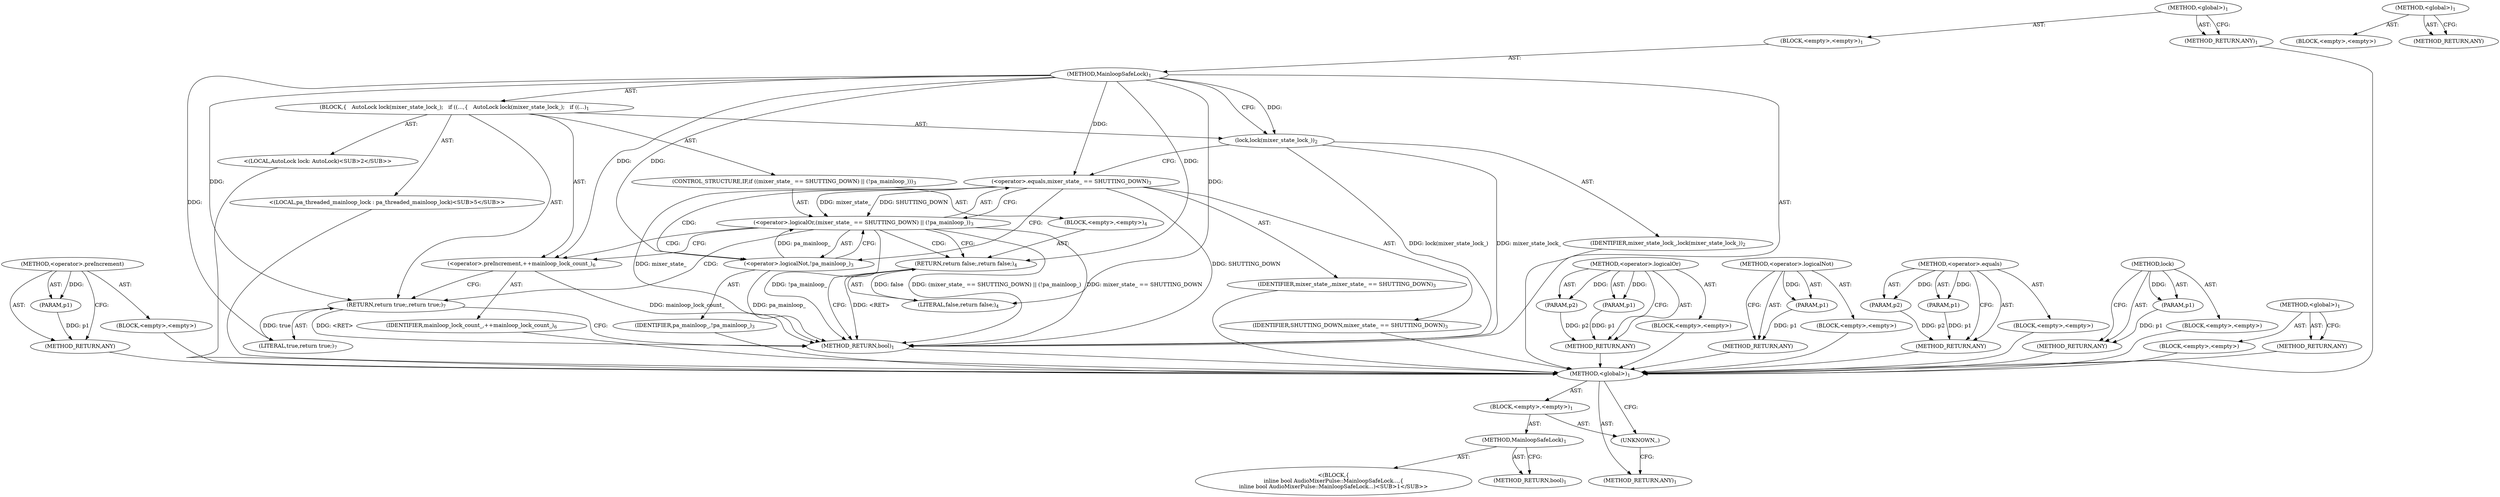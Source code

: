 digraph "&lt;global&gt;" {
vulnerable_67 [label=<(METHOD,&lt;operator&gt;.preIncrement)>];
vulnerable_68 [label=<(PARAM,p1)>];
vulnerable_69 [label=<(BLOCK,&lt;empty&gt;,&lt;empty&gt;)>];
vulnerable_70 [label=<(METHOD_RETURN,ANY)>];
vulnerable_6 [label=<(METHOD,&lt;global&gt;)<SUB>1</SUB>>];
vulnerable_7 [label=<(BLOCK,&lt;empty&gt;,&lt;empty&gt;)<SUB>1</SUB>>];
vulnerable_8 [label=<(METHOD,MainloopSafeLock)<SUB>1</SUB>>];
vulnerable_9 [label=<(BLOCK,{
   AutoLock lock(mixer_state_lock_);
   if ((...,{
   AutoLock lock(mixer_state_lock_);
   if ((...)<SUB>1</SUB>>];
vulnerable_10 [label="<(LOCAL,AutoLock lock: AutoLock)<SUB>2</SUB>>"];
vulnerable_11 [label=<(lock,lock(mixer_state_lock_))<SUB>2</SUB>>];
vulnerable_12 [label=<(IDENTIFIER,mixer_state_lock_,lock(mixer_state_lock_))<SUB>2</SUB>>];
vulnerable_13 [label=<(CONTROL_STRUCTURE,IF,if ((mixer_state_ == SHUTTING_DOWN) || (!pa_mainloop_)))<SUB>3</SUB>>];
vulnerable_14 [label=<(&lt;operator&gt;.logicalOr,(mixer_state_ == SHUTTING_DOWN) || (!pa_mainloop_))<SUB>3</SUB>>];
vulnerable_15 [label=<(&lt;operator&gt;.equals,mixer_state_ == SHUTTING_DOWN)<SUB>3</SUB>>];
vulnerable_16 [label=<(IDENTIFIER,mixer_state_,mixer_state_ == SHUTTING_DOWN)<SUB>3</SUB>>];
vulnerable_17 [label=<(IDENTIFIER,SHUTTING_DOWN,mixer_state_ == SHUTTING_DOWN)<SUB>3</SUB>>];
vulnerable_18 [label=<(&lt;operator&gt;.logicalNot,!pa_mainloop_)<SUB>3</SUB>>];
vulnerable_19 [label=<(IDENTIFIER,pa_mainloop_,!pa_mainloop_)<SUB>3</SUB>>];
vulnerable_20 [label=<(BLOCK,&lt;empty&gt;,&lt;empty&gt;)<SUB>4</SUB>>];
vulnerable_21 [label=<(RETURN,return false;,return false;)<SUB>4</SUB>>];
vulnerable_22 [label=<(LITERAL,false,return false;)<SUB>4</SUB>>];
vulnerable_23 [label="<(LOCAL,pa_threaded_mainloop_lock : pa_threaded_mainloop_lock)<SUB>5</SUB>>"];
vulnerable_24 [label=<(&lt;operator&gt;.preIncrement,++mainloop_lock_count_)<SUB>6</SUB>>];
vulnerable_25 [label=<(IDENTIFIER,mainloop_lock_count_,++mainloop_lock_count_)<SUB>6</SUB>>];
vulnerable_26 [label=<(RETURN,return true;,return true;)<SUB>7</SUB>>];
vulnerable_27 [label=<(LITERAL,true,return true;)<SUB>7</SUB>>];
vulnerable_28 [label=<(METHOD_RETURN,bool)<SUB>1</SUB>>];
vulnerable_30 [label=<(METHOD_RETURN,ANY)<SUB>1</SUB>>];
vulnerable_53 [label=<(METHOD,&lt;operator&gt;.logicalOr)>];
vulnerable_54 [label=<(PARAM,p1)>];
vulnerable_55 [label=<(PARAM,p2)>];
vulnerable_56 [label=<(BLOCK,&lt;empty&gt;,&lt;empty&gt;)>];
vulnerable_57 [label=<(METHOD_RETURN,ANY)>];
vulnerable_63 [label=<(METHOD,&lt;operator&gt;.logicalNot)>];
vulnerable_64 [label=<(PARAM,p1)>];
vulnerable_65 [label=<(BLOCK,&lt;empty&gt;,&lt;empty&gt;)>];
vulnerable_66 [label=<(METHOD_RETURN,ANY)>];
vulnerable_58 [label=<(METHOD,&lt;operator&gt;.equals)>];
vulnerable_59 [label=<(PARAM,p1)>];
vulnerable_60 [label=<(PARAM,p2)>];
vulnerable_61 [label=<(BLOCK,&lt;empty&gt;,&lt;empty&gt;)>];
vulnerable_62 [label=<(METHOD_RETURN,ANY)>];
vulnerable_49 [label=<(METHOD,lock)>];
vulnerable_50 [label=<(PARAM,p1)>];
vulnerable_51 [label=<(BLOCK,&lt;empty&gt;,&lt;empty&gt;)>];
vulnerable_52 [label=<(METHOD_RETURN,ANY)>];
vulnerable_43 [label=<(METHOD,&lt;global&gt;)<SUB>1</SUB>>];
vulnerable_44 [label=<(BLOCK,&lt;empty&gt;,&lt;empty&gt;)>];
vulnerable_45 [label=<(METHOD_RETURN,ANY)>];
fixed_6 [label=<(METHOD,&lt;global&gt;)<SUB>1</SUB>>];
fixed_7 [label=<(BLOCK,&lt;empty&gt;,&lt;empty&gt;)<SUB>1</SUB>>];
fixed_8 [label=<(METHOD,MainloopSafeLock)<SUB>1</SUB>>];
fixed_9 [label="<(BLOCK,{
inline bool AudioMixerPulse::MainloopSafeLock...,{
inline bool AudioMixerPulse::MainloopSafeLock...)<SUB>1</SUB>>"];
fixed_10 [label=<(METHOD_RETURN,bool)<SUB>1</SUB>>];
fixed_12 [label=<(UNKNOWN,,)>];
fixed_13 [label=<(METHOD_RETURN,ANY)<SUB>1</SUB>>];
fixed_22 [label=<(METHOD,&lt;global&gt;)<SUB>1</SUB>>];
fixed_23 [label=<(BLOCK,&lt;empty&gt;,&lt;empty&gt;)>];
fixed_24 [label=<(METHOD_RETURN,ANY)>];
vulnerable_67 -> vulnerable_68  [key=0, label="AST: "];
vulnerable_67 -> vulnerable_68  [key=1, label="DDG: "];
vulnerable_67 -> vulnerable_69  [key=0, label="AST: "];
vulnerable_67 -> vulnerable_70  [key=0, label="AST: "];
vulnerable_67 -> vulnerable_70  [key=1, label="CFG: "];
vulnerable_68 -> vulnerable_70  [key=0, label="DDG: p1"];
vulnerable_69 -> fixed_6  [key=0];
vulnerable_70 -> fixed_6  [key=0];
vulnerable_6 -> vulnerable_7  [key=0, label="AST: "];
vulnerable_6 -> vulnerable_30  [key=0, label="AST: "];
vulnerable_6 -> vulnerable_30  [key=1, label="CFG: "];
vulnerable_7 -> vulnerable_8  [key=0, label="AST: "];
vulnerable_8 -> vulnerable_9  [key=0, label="AST: "];
vulnerable_8 -> vulnerable_28  [key=0, label="AST: "];
vulnerable_8 -> vulnerable_11  [key=0, label="CFG: "];
vulnerable_8 -> vulnerable_11  [key=1, label="DDG: "];
vulnerable_8 -> vulnerable_26  [key=0, label="DDG: "];
vulnerable_8 -> vulnerable_24  [key=0, label="DDG: "];
vulnerable_8 -> vulnerable_27  [key=0, label="DDG: "];
vulnerable_8 -> vulnerable_21  [key=0, label="DDG: "];
vulnerable_8 -> vulnerable_15  [key=0, label="DDG: "];
vulnerable_8 -> vulnerable_18  [key=0, label="DDG: "];
vulnerable_8 -> vulnerable_22  [key=0, label="DDG: "];
vulnerable_9 -> vulnerable_10  [key=0, label="AST: "];
vulnerable_9 -> vulnerable_11  [key=0, label="AST: "];
vulnerable_9 -> vulnerable_13  [key=0, label="AST: "];
vulnerable_9 -> vulnerable_23  [key=0, label="AST: "];
vulnerable_9 -> vulnerable_24  [key=0, label="AST: "];
vulnerable_9 -> vulnerable_26  [key=0, label="AST: "];
vulnerable_10 -> fixed_6  [key=0];
vulnerable_11 -> vulnerable_12  [key=0, label="AST: "];
vulnerable_11 -> vulnerable_15  [key=0, label="CFG: "];
vulnerable_11 -> vulnerable_28  [key=0, label="DDG: lock(mixer_state_lock_)"];
vulnerable_11 -> vulnerable_28  [key=1, label="DDG: mixer_state_lock_"];
vulnerable_12 -> fixed_6  [key=0];
vulnerable_13 -> vulnerable_14  [key=0, label="AST: "];
vulnerable_13 -> vulnerable_20  [key=0, label="AST: "];
vulnerable_14 -> vulnerable_15  [key=0, label="AST: "];
vulnerable_14 -> vulnerable_18  [key=0, label="AST: "];
vulnerable_14 -> vulnerable_21  [key=0, label="CFG: "];
vulnerable_14 -> vulnerable_21  [key=1, label="CDG: "];
vulnerable_14 -> vulnerable_24  [key=0, label="CFG: "];
vulnerable_14 -> vulnerable_24  [key=1, label="CDG: "];
vulnerable_14 -> vulnerable_28  [key=0, label="DDG: mixer_state_ == SHUTTING_DOWN"];
vulnerable_14 -> vulnerable_28  [key=1, label="DDG: !pa_mainloop_"];
vulnerable_14 -> vulnerable_28  [key=2, label="DDG: (mixer_state_ == SHUTTING_DOWN) || (!pa_mainloop_)"];
vulnerable_14 -> vulnerable_26  [key=0, label="CDG: "];
vulnerable_15 -> vulnerable_16  [key=0, label="AST: "];
vulnerable_15 -> vulnerable_17  [key=0, label="AST: "];
vulnerable_15 -> vulnerable_14  [key=0, label="CFG: "];
vulnerable_15 -> vulnerable_14  [key=1, label="DDG: mixer_state_"];
vulnerable_15 -> vulnerable_14  [key=2, label="DDG: SHUTTING_DOWN"];
vulnerable_15 -> vulnerable_18  [key=0, label="CFG: "];
vulnerable_15 -> vulnerable_18  [key=1, label="CDG: "];
vulnerable_15 -> vulnerable_28  [key=0, label="DDG: mixer_state_"];
vulnerable_15 -> vulnerable_28  [key=1, label="DDG: SHUTTING_DOWN"];
vulnerable_16 -> fixed_6  [key=0];
vulnerable_17 -> fixed_6  [key=0];
vulnerable_18 -> vulnerable_19  [key=0, label="AST: "];
vulnerable_18 -> vulnerable_14  [key=0, label="CFG: "];
vulnerable_18 -> vulnerable_14  [key=1, label="DDG: pa_mainloop_"];
vulnerable_18 -> vulnerable_28  [key=0, label="DDG: pa_mainloop_"];
vulnerable_19 -> fixed_6  [key=0];
vulnerable_20 -> vulnerable_21  [key=0, label="AST: "];
vulnerable_21 -> vulnerable_22  [key=0, label="AST: "];
vulnerable_21 -> vulnerable_28  [key=0, label="CFG: "];
vulnerable_21 -> vulnerable_28  [key=1, label="DDG: &lt;RET&gt;"];
vulnerable_22 -> vulnerable_21  [key=0, label="DDG: false"];
vulnerable_23 -> fixed_6  [key=0];
vulnerable_24 -> vulnerable_25  [key=0, label="AST: "];
vulnerable_24 -> vulnerable_26  [key=0, label="CFG: "];
vulnerable_24 -> vulnerable_28  [key=0, label="DDG: mainloop_lock_count_"];
vulnerable_25 -> fixed_6  [key=0];
vulnerable_26 -> vulnerable_27  [key=0, label="AST: "];
vulnerable_26 -> vulnerable_28  [key=0, label="CFG: "];
vulnerable_26 -> vulnerable_28  [key=1, label="DDG: &lt;RET&gt;"];
vulnerable_27 -> vulnerable_26  [key=0, label="DDG: true"];
vulnerable_28 -> fixed_6  [key=0];
vulnerable_30 -> fixed_6  [key=0];
vulnerable_53 -> vulnerable_54  [key=0, label="AST: "];
vulnerable_53 -> vulnerable_54  [key=1, label="DDG: "];
vulnerable_53 -> vulnerable_56  [key=0, label="AST: "];
vulnerable_53 -> vulnerable_55  [key=0, label="AST: "];
vulnerable_53 -> vulnerable_55  [key=1, label="DDG: "];
vulnerable_53 -> vulnerable_57  [key=0, label="AST: "];
vulnerable_53 -> vulnerable_57  [key=1, label="CFG: "];
vulnerable_54 -> vulnerable_57  [key=0, label="DDG: p1"];
vulnerable_55 -> vulnerable_57  [key=0, label="DDG: p2"];
vulnerable_56 -> fixed_6  [key=0];
vulnerable_57 -> fixed_6  [key=0];
vulnerable_63 -> vulnerable_64  [key=0, label="AST: "];
vulnerable_63 -> vulnerable_64  [key=1, label="DDG: "];
vulnerable_63 -> vulnerable_65  [key=0, label="AST: "];
vulnerable_63 -> vulnerable_66  [key=0, label="AST: "];
vulnerable_63 -> vulnerable_66  [key=1, label="CFG: "];
vulnerable_64 -> vulnerable_66  [key=0, label="DDG: p1"];
vulnerable_65 -> fixed_6  [key=0];
vulnerable_66 -> fixed_6  [key=0];
vulnerable_58 -> vulnerable_59  [key=0, label="AST: "];
vulnerable_58 -> vulnerable_59  [key=1, label="DDG: "];
vulnerable_58 -> vulnerable_61  [key=0, label="AST: "];
vulnerable_58 -> vulnerable_60  [key=0, label="AST: "];
vulnerable_58 -> vulnerable_60  [key=1, label="DDG: "];
vulnerable_58 -> vulnerable_62  [key=0, label="AST: "];
vulnerable_58 -> vulnerable_62  [key=1, label="CFG: "];
vulnerable_59 -> vulnerable_62  [key=0, label="DDG: p1"];
vulnerable_60 -> vulnerable_62  [key=0, label="DDG: p2"];
vulnerable_61 -> fixed_6  [key=0];
vulnerable_62 -> fixed_6  [key=0];
vulnerable_49 -> vulnerable_50  [key=0, label="AST: "];
vulnerable_49 -> vulnerable_50  [key=1, label="DDG: "];
vulnerable_49 -> vulnerable_51  [key=0, label="AST: "];
vulnerable_49 -> vulnerable_52  [key=0, label="AST: "];
vulnerable_49 -> vulnerable_52  [key=1, label="CFG: "];
vulnerable_50 -> vulnerable_52  [key=0, label="DDG: p1"];
vulnerable_51 -> fixed_6  [key=0];
vulnerable_52 -> fixed_6  [key=0];
vulnerable_43 -> vulnerable_44  [key=0, label="AST: "];
vulnerable_43 -> vulnerable_45  [key=0, label="AST: "];
vulnerable_43 -> vulnerable_45  [key=1, label="CFG: "];
vulnerable_44 -> fixed_6  [key=0];
vulnerable_45 -> fixed_6  [key=0];
fixed_6 -> fixed_7  [key=0, label="AST: "];
fixed_6 -> fixed_13  [key=0, label="AST: "];
fixed_6 -> fixed_12  [key=0, label="CFG: "];
fixed_7 -> fixed_8  [key=0, label="AST: "];
fixed_7 -> fixed_12  [key=0, label="AST: "];
fixed_8 -> fixed_9  [key=0, label="AST: "];
fixed_8 -> fixed_10  [key=0, label="AST: "];
fixed_8 -> fixed_10  [key=1, label="CFG: "];
fixed_12 -> fixed_13  [key=0, label="CFG: "];
fixed_22 -> fixed_23  [key=0, label="AST: "];
fixed_22 -> fixed_24  [key=0, label="AST: "];
fixed_22 -> fixed_24  [key=1, label="CFG: "];
}
